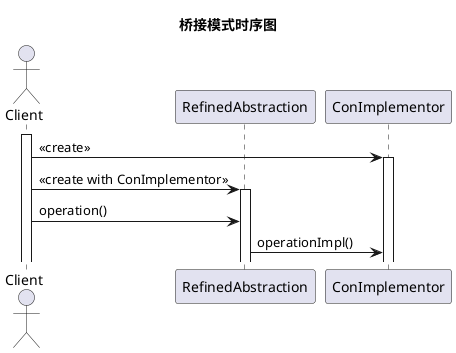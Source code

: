 @startuml
title 桥接模式时序图

actor Client
participant RefinedAbstraction
participant ConImplementor

activate Client
Client -> ConImplementor: <<create>>
activate ConImplementor
Client -> RefinedAbstraction: <<create with ConImplementor>>
activate RefinedAbstraction
Client -> RefinedAbstraction: operation()
RefinedAbstraction -> ConImplementor: operationImpl()
@enduml
